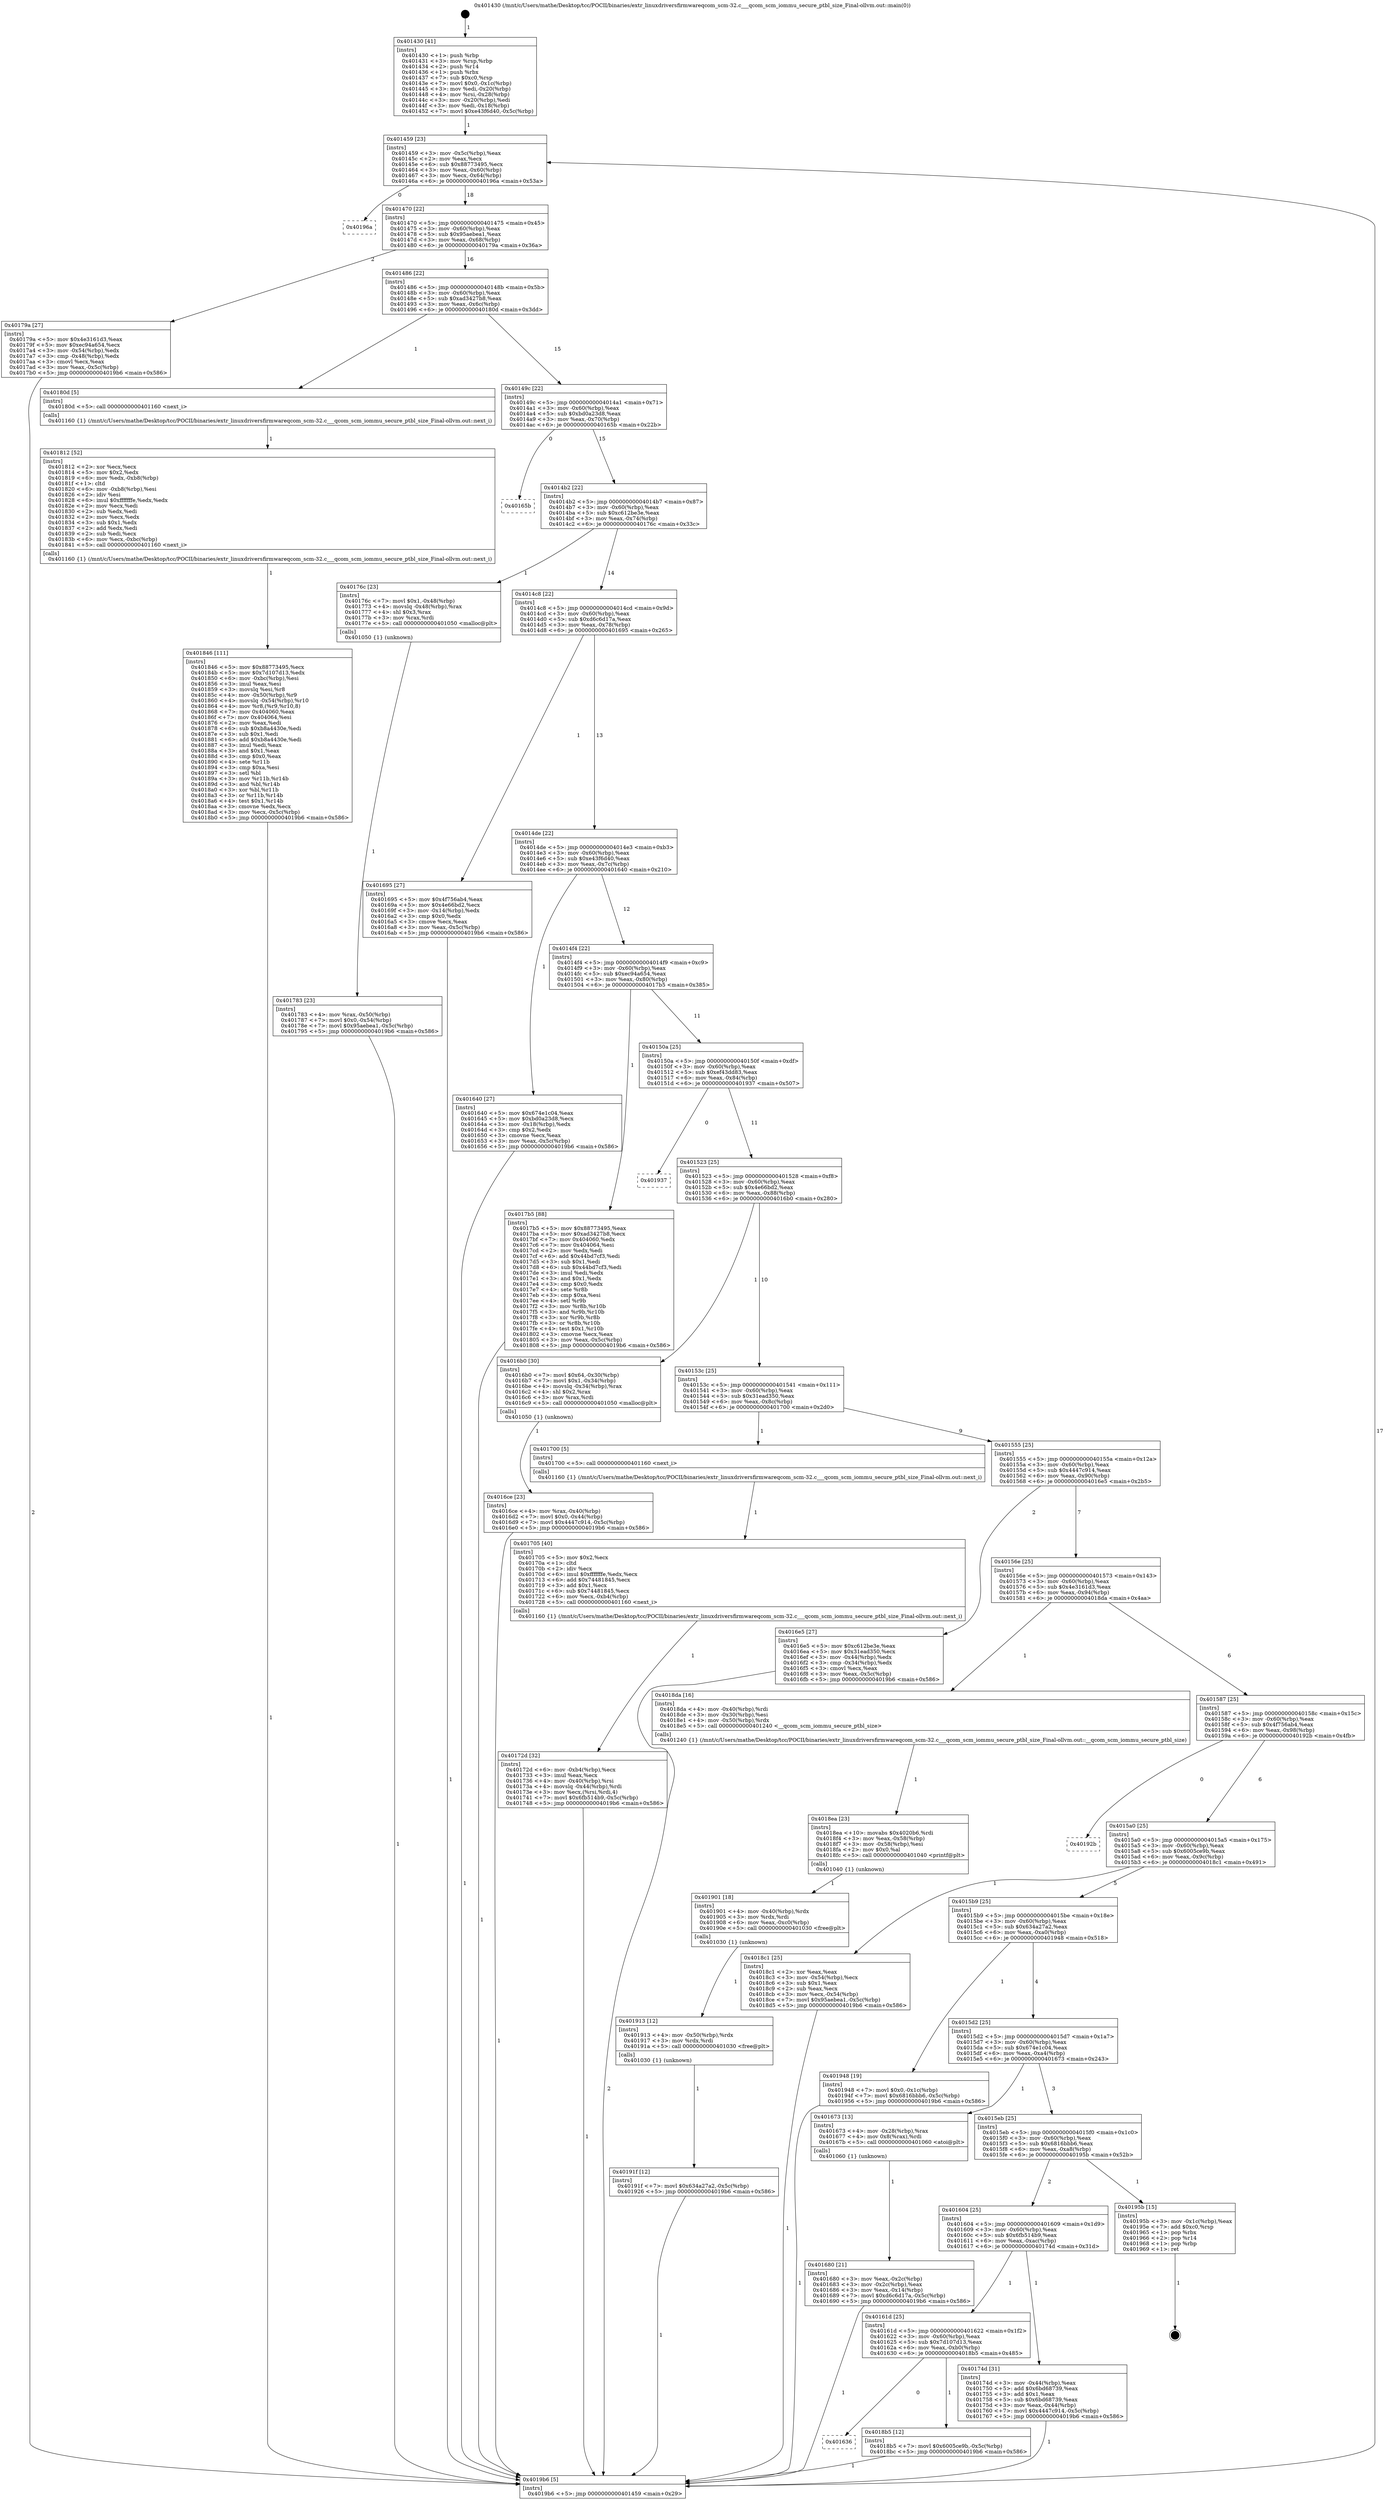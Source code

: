 digraph "0x401430" {
  label = "0x401430 (/mnt/c/Users/mathe/Desktop/tcc/POCII/binaries/extr_linuxdriversfirmwareqcom_scm-32.c___qcom_scm_iommu_secure_ptbl_size_Final-ollvm.out::main(0))"
  labelloc = "t"
  node[shape=record]

  Entry [label="",width=0.3,height=0.3,shape=circle,fillcolor=black,style=filled]
  "0x401459" [label="{
     0x401459 [23]\l
     | [instrs]\l
     &nbsp;&nbsp;0x401459 \<+3\>: mov -0x5c(%rbp),%eax\l
     &nbsp;&nbsp;0x40145c \<+2\>: mov %eax,%ecx\l
     &nbsp;&nbsp;0x40145e \<+6\>: sub $0x88773495,%ecx\l
     &nbsp;&nbsp;0x401464 \<+3\>: mov %eax,-0x60(%rbp)\l
     &nbsp;&nbsp;0x401467 \<+3\>: mov %ecx,-0x64(%rbp)\l
     &nbsp;&nbsp;0x40146a \<+6\>: je 000000000040196a \<main+0x53a\>\l
  }"]
  "0x40196a" [label="{
     0x40196a\l
  }", style=dashed]
  "0x401470" [label="{
     0x401470 [22]\l
     | [instrs]\l
     &nbsp;&nbsp;0x401470 \<+5\>: jmp 0000000000401475 \<main+0x45\>\l
     &nbsp;&nbsp;0x401475 \<+3\>: mov -0x60(%rbp),%eax\l
     &nbsp;&nbsp;0x401478 \<+5\>: sub $0x95aebea1,%eax\l
     &nbsp;&nbsp;0x40147d \<+3\>: mov %eax,-0x68(%rbp)\l
     &nbsp;&nbsp;0x401480 \<+6\>: je 000000000040179a \<main+0x36a\>\l
  }"]
  Exit [label="",width=0.3,height=0.3,shape=circle,fillcolor=black,style=filled,peripheries=2]
  "0x40179a" [label="{
     0x40179a [27]\l
     | [instrs]\l
     &nbsp;&nbsp;0x40179a \<+5\>: mov $0x4e3161d3,%eax\l
     &nbsp;&nbsp;0x40179f \<+5\>: mov $0xec94a654,%ecx\l
     &nbsp;&nbsp;0x4017a4 \<+3\>: mov -0x54(%rbp),%edx\l
     &nbsp;&nbsp;0x4017a7 \<+3\>: cmp -0x48(%rbp),%edx\l
     &nbsp;&nbsp;0x4017aa \<+3\>: cmovl %ecx,%eax\l
     &nbsp;&nbsp;0x4017ad \<+3\>: mov %eax,-0x5c(%rbp)\l
     &nbsp;&nbsp;0x4017b0 \<+5\>: jmp 00000000004019b6 \<main+0x586\>\l
  }"]
  "0x401486" [label="{
     0x401486 [22]\l
     | [instrs]\l
     &nbsp;&nbsp;0x401486 \<+5\>: jmp 000000000040148b \<main+0x5b\>\l
     &nbsp;&nbsp;0x40148b \<+3\>: mov -0x60(%rbp),%eax\l
     &nbsp;&nbsp;0x40148e \<+5\>: sub $0xad3427b8,%eax\l
     &nbsp;&nbsp;0x401493 \<+3\>: mov %eax,-0x6c(%rbp)\l
     &nbsp;&nbsp;0x401496 \<+6\>: je 000000000040180d \<main+0x3dd\>\l
  }"]
  "0x40191f" [label="{
     0x40191f [12]\l
     | [instrs]\l
     &nbsp;&nbsp;0x40191f \<+7\>: movl $0x634a27a2,-0x5c(%rbp)\l
     &nbsp;&nbsp;0x401926 \<+5\>: jmp 00000000004019b6 \<main+0x586\>\l
  }"]
  "0x40180d" [label="{
     0x40180d [5]\l
     | [instrs]\l
     &nbsp;&nbsp;0x40180d \<+5\>: call 0000000000401160 \<next_i\>\l
     | [calls]\l
     &nbsp;&nbsp;0x401160 \{1\} (/mnt/c/Users/mathe/Desktop/tcc/POCII/binaries/extr_linuxdriversfirmwareqcom_scm-32.c___qcom_scm_iommu_secure_ptbl_size_Final-ollvm.out::next_i)\l
  }"]
  "0x40149c" [label="{
     0x40149c [22]\l
     | [instrs]\l
     &nbsp;&nbsp;0x40149c \<+5\>: jmp 00000000004014a1 \<main+0x71\>\l
     &nbsp;&nbsp;0x4014a1 \<+3\>: mov -0x60(%rbp),%eax\l
     &nbsp;&nbsp;0x4014a4 \<+5\>: sub $0xbd0a23d8,%eax\l
     &nbsp;&nbsp;0x4014a9 \<+3\>: mov %eax,-0x70(%rbp)\l
     &nbsp;&nbsp;0x4014ac \<+6\>: je 000000000040165b \<main+0x22b\>\l
  }"]
  "0x401913" [label="{
     0x401913 [12]\l
     | [instrs]\l
     &nbsp;&nbsp;0x401913 \<+4\>: mov -0x50(%rbp),%rdx\l
     &nbsp;&nbsp;0x401917 \<+3\>: mov %rdx,%rdi\l
     &nbsp;&nbsp;0x40191a \<+5\>: call 0000000000401030 \<free@plt\>\l
     | [calls]\l
     &nbsp;&nbsp;0x401030 \{1\} (unknown)\l
  }"]
  "0x40165b" [label="{
     0x40165b\l
  }", style=dashed]
  "0x4014b2" [label="{
     0x4014b2 [22]\l
     | [instrs]\l
     &nbsp;&nbsp;0x4014b2 \<+5\>: jmp 00000000004014b7 \<main+0x87\>\l
     &nbsp;&nbsp;0x4014b7 \<+3\>: mov -0x60(%rbp),%eax\l
     &nbsp;&nbsp;0x4014ba \<+5\>: sub $0xc612be3e,%eax\l
     &nbsp;&nbsp;0x4014bf \<+3\>: mov %eax,-0x74(%rbp)\l
     &nbsp;&nbsp;0x4014c2 \<+6\>: je 000000000040176c \<main+0x33c\>\l
  }"]
  "0x401901" [label="{
     0x401901 [18]\l
     | [instrs]\l
     &nbsp;&nbsp;0x401901 \<+4\>: mov -0x40(%rbp),%rdx\l
     &nbsp;&nbsp;0x401905 \<+3\>: mov %rdx,%rdi\l
     &nbsp;&nbsp;0x401908 \<+6\>: mov %eax,-0xc0(%rbp)\l
     &nbsp;&nbsp;0x40190e \<+5\>: call 0000000000401030 \<free@plt\>\l
     | [calls]\l
     &nbsp;&nbsp;0x401030 \{1\} (unknown)\l
  }"]
  "0x40176c" [label="{
     0x40176c [23]\l
     | [instrs]\l
     &nbsp;&nbsp;0x40176c \<+7\>: movl $0x1,-0x48(%rbp)\l
     &nbsp;&nbsp;0x401773 \<+4\>: movslq -0x48(%rbp),%rax\l
     &nbsp;&nbsp;0x401777 \<+4\>: shl $0x3,%rax\l
     &nbsp;&nbsp;0x40177b \<+3\>: mov %rax,%rdi\l
     &nbsp;&nbsp;0x40177e \<+5\>: call 0000000000401050 \<malloc@plt\>\l
     | [calls]\l
     &nbsp;&nbsp;0x401050 \{1\} (unknown)\l
  }"]
  "0x4014c8" [label="{
     0x4014c8 [22]\l
     | [instrs]\l
     &nbsp;&nbsp;0x4014c8 \<+5\>: jmp 00000000004014cd \<main+0x9d\>\l
     &nbsp;&nbsp;0x4014cd \<+3\>: mov -0x60(%rbp),%eax\l
     &nbsp;&nbsp;0x4014d0 \<+5\>: sub $0xd6c6d17a,%eax\l
     &nbsp;&nbsp;0x4014d5 \<+3\>: mov %eax,-0x78(%rbp)\l
     &nbsp;&nbsp;0x4014d8 \<+6\>: je 0000000000401695 \<main+0x265\>\l
  }"]
  "0x4018ea" [label="{
     0x4018ea [23]\l
     | [instrs]\l
     &nbsp;&nbsp;0x4018ea \<+10\>: movabs $0x4020b6,%rdi\l
     &nbsp;&nbsp;0x4018f4 \<+3\>: mov %eax,-0x58(%rbp)\l
     &nbsp;&nbsp;0x4018f7 \<+3\>: mov -0x58(%rbp),%esi\l
     &nbsp;&nbsp;0x4018fa \<+2\>: mov $0x0,%al\l
     &nbsp;&nbsp;0x4018fc \<+5\>: call 0000000000401040 \<printf@plt\>\l
     | [calls]\l
     &nbsp;&nbsp;0x401040 \{1\} (unknown)\l
  }"]
  "0x401695" [label="{
     0x401695 [27]\l
     | [instrs]\l
     &nbsp;&nbsp;0x401695 \<+5\>: mov $0x4f756ab4,%eax\l
     &nbsp;&nbsp;0x40169a \<+5\>: mov $0x4e66bd2,%ecx\l
     &nbsp;&nbsp;0x40169f \<+3\>: mov -0x14(%rbp),%edx\l
     &nbsp;&nbsp;0x4016a2 \<+3\>: cmp $0x0,%edx\l
     &nbsp;&nbsp;0x4016a5 \<+3\>: cmove %ecx,%eax\l
     &nbsp;&nbsp;0x4016a8 \<+3\>: mov %eax,-0x5c(%rbp)\l
     &nbsp;&nbsp;0x4016ab \<+5\>: jmp 00000000004019b6 \<main+0x586\>\l
  }"]
  "0x4014de" [label="{
     0x4014de [22]\l
     | [instrs]\l
     &nbsp;&nbsp;0x4014de \<+5\>: jmp 00000000004014e3 \<main+0xb3\>\l
     &nbsp;&nbsp;0x4014e3 \<+3\>: mov -0x60(%rbp),%eax\l
     &nbsp;&nbsp;0x4014e6 \<+5\>: sub $0xe43f6d40,%eax\l
     &nbsp;&nbsp;0x4014eb \<+3\>: mov %eax,-0x7c(%rbp)\l
     &nbsp;&nbsp;0x4014ee \<+6\>: je 0000000000401640 \<main+0x210\>\l
  }"]
  "0x401636" [label="{
     0x401636\l
  }", style=dashed]
  "0x401640" [label="{
     0x401640 [27]\l
     | [instrs]\l
     &nbsp;&nbsp;0x401640 \<+5\>: mov $0x674e1c04,%eax\l
     &nbsp;&nbsp;0x401645 \<+5\>: mov $0xbd0a23d8,%ecx\l
     &nbsp;&nbsp;0x40164a \<+3\>: mov -0x18(%rbp),%edx\l
     &nbsp;&nbsp;0x40164d \<+3\>: cmp $0x2,%edx\l
     &nbsp;&nbsp;0x401650 \<+3\>: cmovne %ecx,%eax\l
     &nbsp;&nbsp;0x401653 \<+3\>: mov %eax,-0x5c(%rbp)\l
     &nbsp;&nbsp;0x401656 \<+5\>: jmp 00000000004019b6 \<main+0x586\>\l
  }"]
  "0x4014f4" [label="{
     0x4014f4 [22]\l
     | [instrs]\l
     &nbsp;&nbsp;0x4014f4 \<+5\>: jmp 00000000004014f9 \<main+0xc9\>\l
     &nbsp;&nbsp;0x4014f9 \<+3\>: mov -0x60(%rbp),%eax\l
     &nbsp;&nbsp;0x4014fc \<+5\>: sub $0xec94a654,%eax\l
     &nbsp;&nbsp;0x401501 \<+3\>: mov %eax,-0x80(%rbp)\l
     &nbsp;&nbsp;0x401504 \<+6\>: je 00000000004017b5 \<main+0x385\>\l
  }"]
  "0x4019b6" [label="{
     0x4019b6 [5]\l
     | [instrs]\l
     &nbsp;&nbsp;0x4019b6 \<+5\>: jmp 0000000000401459 \<main+0x29\>\l
  }"]
  "0x401430" [label="{
     0x401430 [41]\l
     | [instrs]\l
     &nbsp;&nbsp;0x401430 \<+1\>: push %rbp\l
     &nbsp;&nbsp;0x401431 \<+3\>: mov %rsp,%rbp\l
     &nbsp;&nbsp;0x401434 \<+2\>: push %r14\l
     &nbsp;&nbsp;0x401436 \<+1\>: push %rbx\l
     &nbsp;&nbsp;0x401437 \<+7\>: sub $0xc0,%rsp\l
     &nbsp;&nbsp;0x40143e \<+7\>: movl $0x0,-0x1c(%rbp)\l
     &nbsp;&nbsp;0x401445 \<+3\>: mov %edi,-0x20(%rbp)\l
     &nbsp;&nbsp;0x401448 \<+4\>: mov %rsi,-0x28(%rbp)\l
     &nbsp;&nbsp;0x40144c \<+3\>: mov -0x20(%rbp),%edi\l
     &nbsp;&nbsp;0x40144f \<+3\>: mov %edi,-0x18(%rbp)\l
     &nbsp;&nbsp;0x401452 \<+7\>: movl $0xe43f6d40,-0x5c(%rbp)\l
  }"]
  "0x4018b5" [label="{
     0x4018b5 [12]\l
     | [instrs]\l
     &nbsp;&nbsp;0x4018b5 \<+7\>: movl $0x6005ce9b,-0x5c(%rbp)\l
     &nbsp;&nbsp;0x4018bc \<+5\>: jmp 00000000004019b6 \<main+0x586\>\l
  }"]
  "0x4017b5" [label="{
     0x4017b5 [88]\l
     | [instrs]\l
     &nbsp;&nbsp;0x4017b5 \<+5\>: mov $0x88773495,%eax\l
     &nbsp;&nbsp;0x4017ba \<+5\>: mov $0xad3427b8,%ecx\l
     &nbsp;&nbsp;0x4017bf \<+7\>: mov 0x404060,%edx\l
     &nbsp;&nbsp;0x4017c6 \<+7\>: mov 0x404064,%esi\l
     &nbsp;&nbsp;0x4017cd \<+2\>: mov %edx,%edi\l
     &nbsp;&nbsp;0x4017cf \<+6\>: add $0x44bd7cf3,%edi\l
     &nbsp;&nbsp;0x4017d5 \<+3\>: sub $0x1,%edi\l
     &nbsp;&nbsp;0x4017d8 \<+6\>: sub $0x44bd7cf3,%edi\l
     &nbsp;&nbsp;0x4017de \<+3\>: imul %edi,%edx\l
     &nbsp;&nbsp;0x4017e1 \<+3\>: and $0x1,%edx\l
     &nbsp;&nbsp;0x4017e4 \<+3\>: cmp $0x0,%edx\l
     &nbsp;&nbsp;0x4017e7 \<+4\>: sete %r8b\l
     &nbsp;&nbsp;0x4017eb \<+3\>: cmp $0xa,%esi\l
     &nbsp;&nbsp;0x4017ee \<+4\>: setl %r9b\l
     &nbsp;&nbsp;0x4017f2 \<+3\>: mov %r8b,%r10b\l
     &nbsp;&nbsp;0x4017f5 \<+3\>: and %r9b,%r10b\l
     &nbsp;&nbsp;0x4017f8 \<+3\>: xor %r9b,%r8b\l
     &nbsp;&nbsp;0x4017fb \<+3\>: or %r8b,%r10b\l
     &nbsp;&nbsp;0x4017fe \<+4\>: test $0x1,%r10b\l
     &nbsp;&nbsp;0x401802 \<+3\>: cmovne %ecx,%eax\l
     &nbsp;&nbsp;0x401805 \<+3\>: mov %eax,-0x5c(%rbp)\l
     &nbsp;&nbsp;0x401808 \<+5\>: jmp 00000000004019b6 \<main+0x586\>\l
  }"]
  "0x40150a" [label="{
     0x40150a [25]\l
     | [instrs]\l
     &nbsp;&nbsp;0x40150a \<+5\>: jmp 000000000040150f \<main+0xdf\>\l
     &nbsp;&nbsp;0x40150f \<+3\>: mov -0x60(%rbp),%eax\l
     &nbsp;&nbsp;0x401512 \<+5\>: sub $0xef43dd83,%eax\l
     &nbsp;&nbsp;0x401517 \<+6\>: mov %eax,-0x84(%rbp)\l
     &nbsp;&nbsp;0x40151d \<+6\>: je 0000000000401937 \<main+0x507\>\l
  }"]
  "0x401846" [label="{
     0x401846 [111]\l
     | [instrs]\l
     &nbsp;&nbsp;0x401846 \<+5\>: mov $0x88773495,%ecx\l
     &nbsp;&nbsp;0x40184b \<+5\>: mov $0x7d107d13,%edx\l
     &nbsp;&nbsp;0x401850 \<+6\>: mov -0xbc(%rbp),%esi\l
     &nbsp;&nbsp;0x401856 \<+3\>: imul %eax,%esi\l
     &nbsp;&nbsp;0x401859 \<+3\>: movslq %esi,%r8\l
     &nbsp;&nbsp;0x40185c \<+4\>: mov -0x50(%rbp),%r9\l
     &nbsp;&nbsp;0x401860 \<+4\>: movslq -0x54(%rbp),%r10\l
     &nbsp;&nbsp;0x401864 \<+4\>: mov %r8,(%r9,%r10,8)\l
     &nbsp;&nbsp;0x401868 \<+7\>: mov 0x404060,%eax\l
     &nbsp;&nbsp;0x40186f \<+7\>: mov 0x404064,%esi\l
     &nbsp;&nbsp;0x401876 \<+2\>: mov %eax,%edi\l
     &nbsp;&nbsp;0x401878 \<+6\>: sub $0xb8a4430e,%edi\l
     &nbsp;&nbsp;0x40187e \<+3\>: sub $0x1,%edi\l
     &nbsp;&nbsp;0x401881 \<+6\>: add $0xb8a4430e,%edi\l
     &nbsp;&nbsp;0x401887 \<+3\>: imul %edi,%eax\l
     &nbsp;&nbsp;0x40188a \<+3\>: and $0x1,%eax\l
     &nbsp;&nbsp;0x40188d \<+3\>: cmp $0x0,%eax\l
     &nbsp;&nbsp;0x401890 \<+4\>: sete %r11b\l
     &nbsp;&nbsp;0x401894 \<+3\>: cmp $0xa,%esi\l
     &nbsp;&nbsp;0x401897 \<+3\>: setl %bl\l
     &nbsp;&nbsp;0x40189a \<+3\>: mov %r11b,%r14b\l
     &nbsp;&nbsp;0x40189d \<+3\>: and %bl,%r14b\l
     &nbsp;&nbsp;0x4018a0 \<+3\>: xor %bl,%r11b\l
     &nbsp;&nbsp;0x4018a3 \<+3\>: or %r11b,%r14b\l
     &nbsp;&nbsp;0x4018a6 \<+4\>: test $0x1,%r14b\l
     &nbsp;&nbsp;0x4018aa \<+3\>: cmovne %edx,%ecx\l
     &nbsp;&nbsp;0x4018ad \<+3\>: mov %ecx,-0x5c(%rbp)\l
     &nbsp;&nbsp;0x4018b0 \<+5\>: jmp 00000000004019b6 \<main+0x586\>\l
  }"]
  "0x401937" [label="{
     0x401937\l
  }", style=dashed]
  "0x401523" [label="{
     0x401523 [25]\l
     | [instrs]\l
     &nbsp;&nbsp;0x401523 \<+5\>: jmp 0000000000401528 \<main+0xf8\>\l
     &nbsp;&nbsp;0x401528 \<+3\>: mov -0x60(%rbp),%eax\l
     &nbsp;&nbsp;0x40152b \<+5\>: sub $0x4e66bd2,%eax\l
     &nbsp;&nbsp;0x401530 \<+6\>: mov %eax,-0x88(%rbp)\l
     &nbsp;&nbsp;0x401536 \<+6\>: je 00000000004016b0 \<main+0x280\>\l
  }"]
  "0x401812" [label="{
     0x401812 [52]\l
     | [instrs]\l
     &nbsp;&nbsp;0x401812 \<+2\>: xor %ecx,%ecx\l
     &nbsp;&nbsp;0x401814 \<+5\>: mov $0x2,%edx\l
     &nbsp;&nbsp;0x401819 \<+6\>: mov %edx,-0xb8(%rbp)\l
     &nbsp;&nbsp;0x40181f \<+1\>: cltd\l
     &nbsp;&nbsp;0x401820 \<+6\>: mov -0xb8(%rbp),%esi\l
     &nbsp;&nbsp;0x401826 \<+2\>: idiv %esi\l
     &nbsp;&nbsp;0x401828 \<+6\>: imul $0xfffffffe,%edx,%edx\l
     &nbsp;&nbsp;0x40182e \<+2\>: mov %ecx,%edi\l
     &nbsp;&nbsp;0x401830 \<+2\>: sub %edx,%edi\l
     &nbsp;&nbsp;0x401832 \<+2\>: mov %ecx,%edx\l
     &nbsp;&nbsp;0x401834 \<+3\>: sub $0x1,%edx\l
     &nbsp;&nbsp;0x401837 \<+2\>: add %edx,%edi\l
     &nbsp;&nbsp;0x401839 \<+2\>: sub %edi,%ecx\l
     &nbsp;&nbsp;0x40183b \<+6\>: mov %ecx,-0xbc(%rbp)\l
     &nbsp;&nbsp;0x401841 \<+5\>: call 0000000000401160 \<next_i\>\l
     | [calls]\l
     &nbsp;&nbsp;0x401160 \{1\} (/mnt/c/Users/mathe/Desktop/tcc/POCII/binaries/extr_linuxdriversfirmwareqcom_scm-32.c___qcom_scm_iommu_secure_ptbl_size_Final-ollvm.out::next_i)\l
  }"]
  "0x4016b0" [label="{
     0x4016b0 [30]\l
     | [instrs]\l
     &nbsp;&nbsp;0x4016b0 \<+7\>: movl $0x64,-0x30(%rbp)\l
     &nbsp;&nbsp;0x4016b7 \<+7\>: movl $0x1,-0x34(%rbp)\l
     &nbsp;&nbsp;0x4016be \<+4\>: movslq -0x34(%rbp),%rax\l
     &nbsp;&nbsp;0x4016c2 \<+4\>: shl $0x2,%rax\l
     &nbsp;&nbsp;0x4016c6 \<+3\>: mov %rax,%rdi\l
     &nbsp;&nbsp;0x4016c9 \<+5\>: call 0000000000401050 \<malloc@plt\>\l
     | [calls]\l
     &nbsp;&nbsp;0x401050 \{1\} (unknown)\l
  }"]
  "0x40153c" [label="{
     0x40153c [25]\l
     | [instrs]\l
     &nbsp;&nbsp;0x40153c \<+5\>: jmp 0000000000401541 \<main+0x111\>\l
     &nbsp;&nbsp;0x401541 \<+3\>: mov -0x60(%rbp),%eax\l
     &nbsp;&nbsp;0x401544 \<+5\>: sub $0x31ead350,%eax\l
     &nbsp;&nbsp;0x401549 \<+6\>: mov %eax,-0x8c(%rbp)\l
     &nbsp;&nbsp;0x40154f \<+6\>: je 0000000000401700 \<main+0x2d0\>\l
  }"]
  "0x401783" [label="{
     0x401783 [23]\l
     | [instrs]\l
     &nbsp;&nbsp;0x401783 \<+4\>: mov %rax,-0x50(%rbp)\l
     &nbsp;&nbsp;0x401787 \<+7\>: movl $0x0,-0x54(%rbp)\l
     &nbsp;&nbsp;0x40178e \<+7\>: movl $0x95aebea1,-0x5c(%rbp)\l
     &nbsp;&nbsp;0x401795 \<+5\>: jmp 00000000004019b6 \<main+0x586\>\l
  }"]
  "0x401700" [label="{
     0x401700 [5]\l
     | [instrs]\l
     &nbsp;&nbsp;0x401700 \<+5\>: call 0000000000401160 \<next_i\>\l
     | [calls]\l
     &nbsp;&nbsp;0x401160 \{1\} (/mnt/c/Users/mathe/Desktop/tcc/POCII/binaries/extr_linuxdriversfirmwareqcom_scm-32.c___qcom_scm_iommu_secure_ptbl_size_Final-ollvm.out::next_i)\l
  }"]
  "0x401555" [label="{
     0x401555 [25]\l
     | [instrs]\l
     &nbsp;&nbsp;0x401555 \<+5\>: jmp 000000000040155a \<main+0x12a\>\l
     &nbsp;&nbsp;0x40155a \<+3\>: mov -0x60(%rbp),%eax\l
     &nbsp;&nbsp;0x40155d \<+5\>: sub $0x4447c914,%eax\l
     &nbsp;&nbsp;0x401562 \<+6\>: mov %eax,-0x90(%rbp)\l
     &nbsp;&nbsp;0x401568 \<+6\>: je 00000000004016e5 \<main+0x2b5\>\l
  }"]
  "0x40161d" [label="{
     0x40161d [25]\l
     | [instrs]\l
     &nbsp;&nbsp;0x40161d \<+5\>: jmp 0000000000401622 \<main+0x1f2\>\l
     &nbsp;&nbsp;0x401622 \<+3\>: mov -0x60(%rbp),%eax\l
     &nbsp;&nbsp;0x401625 \<+5\>: sub $0x7d107d13,%eax\l
     &nbsp;&nbsp;0x40162a \<+6\>: mov %eax,-0xb0(%rbp)\l
     &nbsp;&nbsp;0x401630 \<+6\>: je 00000000004018b5 \<main+0x485\>\l
  }"]
  "0x4016e5" [label="{
     0x4016e5 [27]\l
     | [instrs]\l
     &nbsp;&nbsp;0x4016e5 \<+5\>: mov $0xc612be3e,%eax\l
     &nbsp;&nbsp;0x4016ea \<+5\>: mov $0x31ead350,%ecx\l
     &nbsp;&nbsp;0x4016ef \<+3\>: mov -0x44(%rbp),%edx\l
     &nbsp;&nbsp;0x4016f2 \<+3\>: cmp -0x34(%rbp),%edx\l
     &nbsp;&nbsp;0x4016f5 \<+3\>: cmovl %ecx,%eax\l
     &nbsp;&nbsp;0x4016f8 \<+3\>: mov %eax,-0x5c(%rbp)\l
     &nbsp;&nbsp;0x4016fb \<+5\>: jmp 00000000004019b6 \<main+0x586\>\l
  }"]
  "0x40156e" [label="{
     0x40156e [25]\l
     | [instrs]\l
     &nbsp;&nbsp;0x40156e \<+5\>: jmp 0000000000401573 \<main+0x143\>\l
     &nbsp;&nbsp;0x401573 \<+3\>: mov -0x60(%rbp),%eax\l
     &nbsp;&nbsp;0x401576 \<+5\>: sub $0x4e3161d3,%eax\l
     &nbsp;&nbsp;0x40157b \<+6\>: mov %eax,-0x94(%rbp)\l
     &nbsp;&nbsp;0x401581 \<+6\>: je 00000000004018da \<main+0x4aa\>\l
  }"]
  "0x40174d" [label="{
     0x40174d [31]\l
     | [instrs]\l
     &nbsp;&nbsp;0x40174d \<+3\>: mov -0x44(%rbp),%eax\l
     &nbsp;&nbsp;0x401750 \<+5\>: add $0x6bd68739,%eax\l
     &nbsp;&nbsp;0x401755 \<+3\>: add $0x1,%eax\l
     &nbsp;&nbsp;0x401758 \<+5\>: sub $0x6bd68739,%eax\l
     &nbsp;&nbsp;0x40175d \<+3\>: mov %eax,-0x44(%rbp)\l
     &nbsp;&nbsp;0x401760 \<+7\>: movl $0x4447c914,-0x5c(%rbp)\l
     &nbsp;&nbsp;0x401767 \<+5\>: jmp 00000000004019b6 \<main+0x586\>\l
  }"]
  "0x4018da" [label="{
     0x4018da [16]\l
     | [instrs]\l
     &nbsp;&nbsp;0x4018da \<+4\>: mov -0x40(%rbp),%rdi\l
     &nbsp;&nbsp;0x4018de \<+3\>: mov -0x30(%rbp),%esi\l
     &nbsp;&nbsp;0x4018e1 \<+4\>: mov -0x50(%rbp),%rdx\l
     &nbsp;&nbsp;0x4018e5 \<+5\>: call 0000000000401240 \<__qcom_scm_iommu_secure_ptbl_size\>\l
     | [calls]\l
     &nbsp;&nbsp;0x401240 \{1\} (/mnt/c/Users/mathe/Desktop/tcc/POCII/binaries/extr_linuxdriversfirmwareqcom_scm-32.c___qcom_scm_iommu_secure_ptbl_size_Final-ollvm.out::__qcom_scm_iommu_secure_ptbl_size)\l
  }"]
  "0x401587" [label="{
     0x401587 [25]\l
     | [instrs]\l
     &nbsp;&nbsp;0x401587 \<+5\>: jmp 000000000040158c \<main+0x15c\>\l
     &nbsp;&nbsp;0x40158c \<+3\>: mov -0x60(%rbp),%eax\l
     &nbsp;&nbsp;0x40158f \<+5\>: sub $0x4f756ab4,%eax\l
     &nbsp;&nbsp;0x401594 \<+6\>: mov %eax,-0x98(%rbp)\l
     &nbsp;&nbsp;0x40159a \<+6\>: je 000000000040192b \<main+0x4fb\>\l
  }"]
  "0x401604" [label="{
     0x401604 [25]\l
     | [instrs]\l
     &nbsp;&nbsp;0x401604 \<+5\>: jmp 0000000000401609 \<main+0x1d9\>\l
     &nbsp;&nbsp;0x401609 \<+3\>: mov -0x60(%rbp),%eax\l
     &nbsp;&nbsp;0x40160c \<+5\>: sub $0x6fb514b9,%eax\l
     &nbsp;&nbsp;0x401611 \<+6\>: mov %eax,-0xac(%rbp)\l
     &nbsp;&nbsp;0x401617 \<+6\>: je 000000000040174d \<main+0x31d\>\l
  }"]
  "0x40192b" [label="{
     0x40192b\l
  }", style=dashed]
  "0x4015a0" [label="{
     0x4015a0 [25]\l
     | [instrs]\l
     &nbsp;&nbsp;0x4015a0 \<+5\>: jmp 00000000004015a5 \<main+0x175\>\l
     &nbsp;&nbsp;0x4015a5 \<+3\>: mov -0x60(%rbp),%eax\l
     &nbsp;&nbsp;0x4015a8 \<+5\>: sub $0x6005ce9b,%eax\l
     &nbsp;&nbsp;0x4015ad \<+6\>: mov %eax,-0x9c(%rbp)\l
     &nbsp;&nbsp;0x4015b3 \<+6\>: je 00000000004018c1 \<main+0x491\>\l
  }"]
  "0x40195b" [label="{
     0x40195b [15]\l
     | [instrs]\l
     &nbsp;&nbsp;0x40195b \<+3\>: mov -0x1c(%rbp),%eax\l
     &nbsp;&nbsp;0x40195e \<+7\>: add $0xc0,%rsp\l
     &nbsp;&nbsp;0x401965 \<+1\>: pop %rbx\l
     &nbsp;&nbsp;0x401966 \<+2\>: pop %r14\l
     &nbsp;&nbsp;0x401968 \<+1\>: pop %rbp\l
     &nbsp;&nbsp;0x401969 \<+1\>: ret\l
  }"]
  "0x4018c1" [label="{
     0x4018c1 [25]\l
     | [instrs]\l
     &nbsp;&nbsp;0x4018c1 \<+2\>: xor %eax,%eax\l
     &nbsp;&nbsp;0x4018c3 \<+3\>: mov -0x54(%rbp),%ecx\l
     &nbsp;&nbsp;0x4018c6 \<+3\>: sub $0x1,%eax\l
     &nbsp;&nbsp;0x4018c9 \<+2\>: sub %eax,%ecx\l
     &nbsp;&nbsp;0x4018cb \<+3\>: mov %ecx,-0x54(%rbp)\l
     &nbsp;&nbsp;0x4018ce \<+7\>: movl $0x95aebea1,-0x5c(%rbp)\l
     &nbsp;&nbsp;0x4018d5 \<+5\>: jmp 00000000004019b6 \<main+0x586\>\l
  }"]
  "0x4015b9" [label="{
     0x4015b9 [25]\l
     | [instrs]\l
     &nbsp;&nbsp;0x4015b9 \<+5\>: jmp 00000000004015be \<main+0x18e\>\l
     &nbsp;&nbsp;0x4015be \<+3\>: mov -0x60(%rbp),%eax\l
     &nbsp;&nbsp;0x4015c1 \<+5\>: sub $0x634a27a2,%eax\l
     &nbsp;&nbsp;0x4015c6 \<+6\>: mov %eax,-0xa0(%rbp)\l
     &nbsp;&nbsp;0x4015cc \<+6\>: je 0000000000401948 \<main+0x518\>\l
  }"]
  "0x40172d" [label="{
     0x40172d [32]\l
     | [instrs]\l
     &nbsp;&nbsp;0x40172d \<+6\>: mov -0xb4(%rbp),%ecx\l
     &nbsp;&nbsp;0x401733 \<+3\>: imul %eax,%ecx\l
     &nbsp;&nbsp;0x401736 \<+4\>: mov -0x40(%rbp),%rsi\l
     &nbsp;&nbsp;0x40173a \<+4\>: movslq -0x44(%rbp),%rdi\l
     &nbsp;&nbsp;0x40173e \<+3\>: mov %ecx,(%rsi,%rdi,4)\l
     &nbsp;&nbsp;0x401741 \<+7\>: movl $0x6fb514b9,-0x5c(%rbp)\l
     &nbsp;&nbsp;0x401748 \<+5\>: jmp 00000000004019b6 \<main+0x586\>\l
  }"]
  "0x401948" [label="{
     0x401948 [19]\l
     | [instrs]\l
     &nbsp;&nbsp;0x401948 \<+7\>: movl $0x0,-0x1c(%rbp)\l
     &nbsp;&nbsp;0x40194f \<+7\>: movl $0x6816bbb6,-0x5c(%rbp)\l
     &nbsp;&nbsp;0x401956 \<+5\>: jmp 00000000004019b6 \<main+0x586\>\l
  }"]
  "0x4015d2" [label="{
     0x4015d2 [25]\l
     | [instrs]\l
     &nbsp;&nbsp;0x4015d2 \<+5\>: jmp 00000000004015d7 \<main+0x1a7\>\l
     &nbsp;&nbsp;0x4015d7 \<+3\>: mov -0x60(%rbp),%eax\l
     &nbsp;&nbsp;0x4015da \<+5\>: sub $0x674e1c04,%eax\l
     &nbsp;&nbsp;0x4015df \<+6\>: mov %eax,-0xa4(%rbp)\l
     &nbsp;&nbsp;0x4015e5 \<+6\>: je 0000000000401673 \<main+0x243\>\l
  }"]
  "0x401705" [label="{
     0x401705 [40]\l
     | [instrs]\l
     &nbsp;&nbsp;0x401705 \<+5\>: mov $0x2,%ecx\l
     &nbsp;&nbsp;0x40170a \<+1\>: cltd\l
     &nbsp;&nbsp;0x40170b \<+2\>: idiv %ecx\l
     &nbsp;&nbsp;0x40170d \<+6\>: imul $0xfffffffe,%edx,%ecx\l
     &nbsp;&nbsp;0x401713 \<+6\>: add $0x74481845,%ecx\l
     &nbsp;&nbsp;0x401719 \<+3\>: add $0x1,%ecx\l
     &nbsp;&nbsp;0x40171c \<+6\>: sub $0x74481845,%ecx\l
     &nbsp;&nbsp;0x401722 \<+6\>: mov %ecx,-0xb4(%rbp)\l
     &nbsp;&nbsp;0x401728 \<+5\>: call 0000000000401160 \<next_i\>\l
     | [calls]\l
     &nbsp;&nbsp;0x401160 \{1\} (/mnt/c/Users/mathe/Desktop/tcc/POCII/binaries/extr_linuxdriversfirmwareqcom_scm-32.c___qcom_scm_iommu_secure_ptbl_size_Final-ollvm.out::next_i)\l
  }"]
  "0x401673" [label="{
     0x401673 [13]\l
     | [instrs]\l
     &nbsp;&nbsp;0x401673 \<+4\>: mov -0x28(%rbp),%rax\l
     &nbsp;&nbsp;0x401677 \<+4\>: mov 0x8(%rax),%rdi\l
     &nbsp;&nbsp;0x40167b \<+5\>: call 0000000000401060 \<atoi@plt\>\l
     | [calls]\l
     &nbsp;&nbsp;0x401060 \{1\} (unknown)\l
  }"]
  "0x4015eb" [label="{
     0x4015eb [25]\l
     | [instrs]\l
     &nbsp;&nbsp;0x4015eb \<+5\>: jmp 00000000004015f0 \<main+0x1c0\>\l
     &nbsp;&nbsp;0x4015f0 \<+3\>: mov -0x60(%rbp),%eax\l
     &nbsp;&nbsp;0x4015f3 \<+5\>: sub $0x6816bbb6,%eax\l
     &nbsp;&nbsp;0x4015f8 \<+6\>: mov %eax,-0xa8(%rbp)\l
     &nbsp;&nbsp;0x4015fe \<+6\>: je 000000000040195b \<main+0x52b\>\l
  }"]
  "0x401680" [label="{
     0x401680 [21]\l
     | [instrs]\l
     &nbsp;&nbsp;0x401680 \<+3\>: mov %eax,-0x2c(%rbp)\l
     &nbsp;&nbsp;0x401683 \<+3\>: mov -0x2c(%rbp),%eax\l
     &nbsp;&nbsp;0x401686 \<+3\>: mov %eax,-0x14(%rbp)\l
     &nbsp;&nbsp;0x401689 \<+7\>: movl $0xd6c6d17a,-0x5c(%rbp)\l
     &nbsp;&nbsp;0x401690 \<+5\>: jmp 00000000004019b6 \<main+0x586\>\l
  }"]
  "0x4016ce" [label="{
     0x4016ce [23]\l
     | [instrs]\l
     &nbsp;&nbsp;0x4016ce \<+4\>: mov %rax,-0x40(%rbp)\l
     &nbsp;&nbsp;0x4016d2 \<+7\>: movl $0x0,-0x44(%rbp)\l
     &nbsp;&nbsp;0x4016d9 \<+7\>: movl $0x4447c914,-0x5c(%rbp)\l
     &nbsp;&nbsp;0x4016e0 \<+5\>: jmp 00000000004019b6 \<main+0x586\>\l
  }"]
  Entry -> "0x401430" [label=" 1"]
  "0x401459" -> "0x40196a" [label=" 0"]
  "0x401459" -> "0x401470" [label=" 18"]
  "0x40195b" -> Exit [label=" 1"]
  "0x401470" -> "0x40179a" [label=" 2"]
  "0x401470" -> "0x401486" [label=" 16"]
  "0x401948" -> "0x4019b6" [label=" 1"]
  "0x401486" -> "0x40180d" [label=" 1"]
  "0x401486" -> "0x40149c" [label=" 15"]
  "0x40191f" -> "0x4019b6" [label=" 1"]
  "0x40149c" -> "0x40165b" [label=" 0"]
  "0x40149c" -> "0x4014b2" [label=" 15"]
  "0x401913" -> "0x40191f" [label=" 1"]
  "0x4014b2" -> "0x40176c" [label=" 1"]
  "0x4014b2" -> "0x4014c8" [label=" 14"]
  "0x401901" -> "0x401913" [label=" 1"]
  "0x4014c8" -> "0x401695" [label=" 1"]
  "0x4014c8" -> "0x4014de" [label=" 13"]
  "0x4018ea" -> "0x401901" [label=" 1"]
  "0x4014de" -> "0x401640" [label=" 1"]
  "0x4014de" -> "0x4014f4" [label=" 12"]
  "0x401640" -> "0x4019b6" [label=" 1"]
  "0x401430" -> "0x401459" [label=" 1"]
  "0x4019b6" -> "0x401459" [label=" 17"]
  "0x4018da" -> "0x4018ea" [label=" 1"]
  "0x4014f4" -> "0x4017b5" [label=" 1"]
  "0x4014f4" -> "0x40150a" [label=" 11"]
  "0x4018c1" -> "0x4019b6" [label=" 1"]
  "0x40150a" -> "0x401937" [label=" 0"]
  "0x40150a" -> "0x401523" [label=" 11"]
  "0x40161d" -> "0x401636" [label=" 0"]
  "0x401523" -> "0x4016b0" [label=" 1"]
  "0x401523" -> "0x40153c" [label=" 10"]
  "0x40161d" -> "0x4018b5" [label=" 1"]
  "0x40153c" -> "0x401700" [label=" 1"]
  "0x40153c" -> "0x401555" [label=" 9"]
  "0x4018b5" -> "0x4019b6" [label=" 1"]
  "0x401555" -> "0x4016e5" [label=" 2"]
  "0x401555" -> "0x40156e" [label=" 7"]
  "0x401846" -> "0x4019b6" [label=" 1"]
  "0x40156e" -> "0x4018da" [label=" 1"]
  "0x40156e" -> "0x401587" [label=" 6"]
  "0x401812" -> "0x401846" [label=" 1"]
  "0x401587" -> "0x40192b" [label=" 0"]
  "0x401587" -> "0x4015a0" [label=" 6"]
  "0x4017b5" -> "0x4019b6" [label=" 1"]
  "0x4015a0" -> "0x4018c1" [label=" 1"]
  "0x4015a0" -> "0x4015b9" [label=" 5"]
  "0x40179a" -> "0x4019b6" [label=" 2"]
  "0x4015b9" -> "0x401948" [label=" 1"]
  "0x4015b9" -> "0x4015d2" [label=" 4"]
  "0x40176c" -> "0x401783" [label=" 1"]
  "0x4015d2" -> "0x401673" [label=" 1"]
  "0x4015d2" -> "0x4015eb" [label=" 3"]
  "0x401673" -> "0x401680" [label=" 1"]
  "0x401680" -> "0x4019b6" [label=" 1"]
  "0x401695" -> "0x4019b6" [label=" 1"]
  "0x4016b0" -> "0x4016ce" [label=" 1"]
  "0x4016ce" -> "0x4019b6" [label=" 1"]
  "0x4016e5" -> "0x4019b6" [label=" 2"]
  "0x401700" -> "0x401705" [label=" 1"]
  "0x401705" -> "0x40172d" [label=" 1"]
  "0x40172d" -> "0x4019b6" [label=" 1"]
  "0x401783" -> "0x4019b6" [label=" 1"]
  "0x4015eb" -> "0x40195b" [label=" 1"]
  "0x4015eb" -> "0x401604" [label=" 2"]
  "0x40180d" -> "0x401812" [label=" 1"]
  "0x401604" -> "0x40174d" [label=" 1"]
  "0x401604" -> "0x40161d" [label=" 1"]
  "0x40174d" -> "0x4019b6" [label=" 1"]
}
